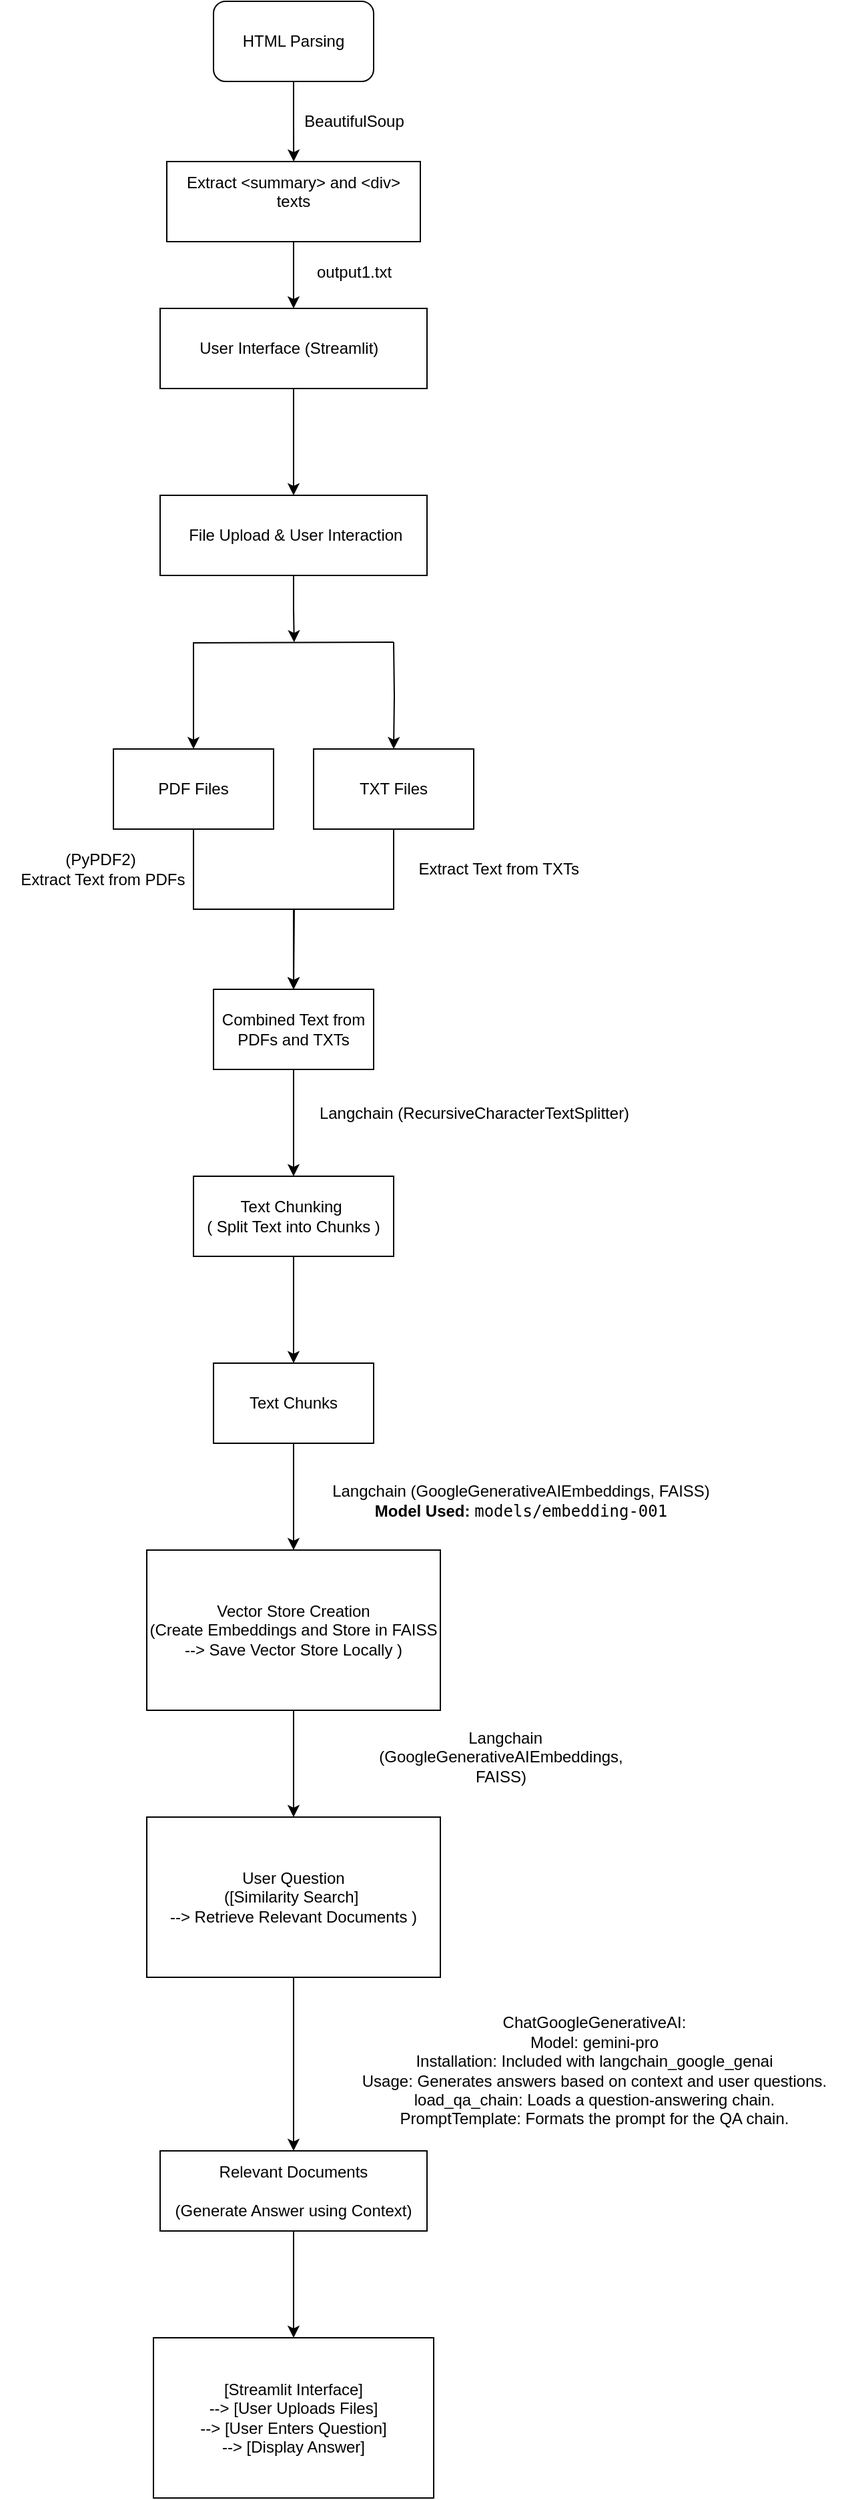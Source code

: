 <mxfile version="24.5.2" type="device">
  <diagram name="Page-1" id="zJCNUP0p3i1AfAWGumln">
    <mxGraphModel dx="2103" dy="661" grid="1" gridSize="10" guides="1" tooltips="1" connect="1" arrows="1" fold="1" page="1" pageScale="1" pageWidth="850" pageHeight="1100" math="0" shadow="0">
      <root>
        <mxCell id="0" />
        <mxCell id="1" parent="0" />
        <mxCell id="zB3Grk-c7IvwzRDL8q11-29" style="edgeStyle=orthogonalEdgeStyle;rounded=0;orthogonalLoop=1;jettySize=auto;html=1;exitX=0.5;exitY=1;exitDx=0;exitDy=0;entryX=0.5;entryY=0;entryDx=0;entryDy=0;" edge="1" parent="1" source="zB3Grk-c7IvwzRDL8q11-1" target="zB3Grk-c7IvwzRDL8q11-6">
          <mxGeometry relative="1" as="geometry" />
        </mxCell>
        <mxCell id="zB3Grk-c7IvwzRDL8q11-1" value="&lt;span class=&quot;hljs-keyword&quot;&gt;User&lt;/span&gt; Interface (Streamlit)&amp;nbsp;&amp;nbsp;" style="whiteSpace=wrap;html=1;" vertex="1" parent="1">
          <mxGeometry x="100" y="340" width="200" height="60" as="geometry" />
        </mxCell>
        <mxCell id="zB3Grk-c7IvwzRDL8q11-8" value="" style="edgeStyle=orthogonalEdgeStyle;rounded=0;orthogonalLoop=1;jettySize=auto;html=1;" edge="1" parent="1" target="zB3Grk-c7IvwzRDL8q11-7">
          <mxGeometry relative="1" as="geometry">
            <mxPoint x="275" y="590" as="sourcePoint" />
          </mxGeometry>
        </mxCell>
        <mxCell id="zB3Grk-c7IvwzRDL8q11-22" style="edgeStyle=orthogonalEdgeStyle;rounded=0;orthogonalLoop=1;jettySize=auto;html=1;exitX=0.5;exitY=1;exitDx=0;exitDy=0;entryX=0.5;entryY=0;entryDx=0;entryDy=0;" edge="1" parent="1" target="zB3Grk-c7IvwzRDL8q11-9">
          <mxGeometry relative="1" as="geometry">
            <mxPoint x="275" y="590" as="sourcePoint" />
          </mxGeometry>
        </mxCell>
        <mxCell id="zB3Grk-c7IvwzRDL8q11-24" style="edgeStyle=orthogonalEdgeStyle;rounded=0;orthogonalLoop=1;jettySize=auto;html=1;exitX=0.5;exitY=1;exitDx=0;exitDy=0;" edge="1" parent="1" source="zB3Grk-c7IvwzRDL8q11-6">
          <mxGeometry relative="1" as="geometry">
            <mxPoint x="200.412" y="590" as="targetPoint" />
          </mxGeometry>
        </mxCell>
        <mxCell id="zB3Grk-c7IvwzRDL8q11-6" value="&amp;nbsp;File Upload &lt;span class=&quot;hljs-operator&quot;&gt;&amp;amp;&lt;/span&gt; &lt;span class=&quot;hljs-keyword&quot;&gt;User&lt;/span&gt; Interaction" style="whiteSpace=wrap;html=1;" vertex="1" parent="1">
          <mxGeometry x="100" y="480" width="200" height="60" as="geometry" />
        </mxCell>
        <mxCell id="zB3Grk-c7IvwzRDL8q11-30" style="edgeStyle=orthogonalEdgeStyle;rounded=0;orthogonalLoop=1;jettySize=auto;html=1;exitX=0.5;exitY=1;exitDx=0;exitDy=0;" edge="1" parent="1" source="zB3Grk-c7IvwzRDL8q11-7">
          <mxGeometry relative="1" as="geometry">
            <mxPoint x="200" y="850" as="targetPoint" />
          </mxGeometry>
        </mxCell>
        <mxCell id="zB3Grk-c7IvwzRDL8q11-7" value="TXT Files" style="whiteSpace=wrap;html=1;" vertex="1" parent="1">
          <mxGeometry x="215" y="670" width="120" height="60" as="geometry" />
        </mxCell>
        <mxCell id="zB3Grk-c7IvwzRDL8q11-26" value="" style="edgeStyle=orthogonalEdgeStyle;rounded=0;orthogonalLoop=1;jettySize=auto;html=1;" edge="1" parent="1" source="zB3Grk-c7IvwzRDL8q11-9" target="zB3Grk-c7IvwzRDL8q11-25">
          <mxGeometry relative="1" as="geometry" />
        </mxCell>
        <mxCell id="zB3Grk-c7IvwzRDL8q11-9" value="PDF Files" style="whiteSpace=wrap;html=1;" vertex="1" parent="1">
          <mxGeometry x="65" y="670" width="120" height="60" as="geometry" />
        </mxCell>
        <mxCell id="zB3Grk-c7IvwzRDL8q11-15" style="edgeStyle=orthogonalEdgeStyle;rounded=0;orthogonalLoop=1;jettySize=auto;html=1;exitX=0.5;exitY=1;exitDx=0;exitDy=0;" edge="1" parent="1" source="zB3Grk-c7IvwzRDL8q11-14">
          <mxGeometry relative="1" as="geometry">
            <mxPoint x="200.091" y="230" as="targetPoint" />
          </mxGeometry>
        </mxCell>
        <mxCell id="zB3Grk-c7IvwzRDL8q11-14" value="HTML Parsing" style="rounded=1;whiteSpace=wrap;html=1;" vertex="1" parent="1">
          <mxGeometry x="140" y="110" width="120" height="60" as="geometry" />
        </mxCell>
        <mxCell id="zB3Grk-c7IvwzRDL8q11-21" value="" style="edgeStyle=orthogonalEdgeStyle;rounded=0;orthogonalLoop=1;jettySize=auto;html=1;" edge="1" parent="1" source="zB3Grk-c7IvwzRDL8q11-16" target="zB3Grk-c7IvwzRDL8q11-1">
          <mxGeometry relative="1" as="geometry" />
        </mxCell>
        <mxCell id="zB3Grk-c7IvwzRDL8q11-16" value="Extract &amp;lt;summary&amp;gt; and &amp;lt;div&amp;gt; texts &lt;div&gt;&lt;br/&gt;&lt;/div&gt;" style="rounded=0;whiteSpace=wrap;html=1;" vertex="1" parent="1">
          <mxGeometry x="105" y="230" width="190" height="60" as="geometry" />
        </mxCell>
        <mxCell id="zB3Grk-c7IvwzRDL8q11-17" value="BeautifulSoup" style="text;html=1;align=center;verticalAlign=middle;resizable=0;points=[];autosize=1;strokeColor=none;fillColor=none;" vertex="1" parent="1">
          <mxGeometry x="195" y="185" width="100" height="30" as="geometry" />
        </mxCell>
        <mxCell id="zB3Grk-c7IvwzRDL8q11-34" value="" style="edgeStyle=orthogonalEdgeStyle;rounded=0;orthogonalLoop=1;jettySize=auto;html=1;" edge="1" parent="1" source="zB3Grk-c7IvwzRDL8q11-25" target="zB3Grk-c7IvwzRDL8q11-33">
          <mxGeometry relative="1" as="geometry" />
        </mxCell>
        <mxCell id="zB3Grk-c7IvwzRDL8q11-25" value="Combined Text from PDFs and TXTs" style="whiteSpace=wrap;html=1;" vertex="1" parent="1">
          <mxGeometry x="140" y="850" width="120" height="60" as="geometry" />
        </mxCell>
        <mxCell id="zB3Grk-c7IvwzRDL8q11-28" value="output1.txt" style="text;html=1;align=center;verticalAlign=middle;resizable=0;points=[];autosize=1;strokeColor=none;fillColor=none;" vertex="1" parent="1">
          <mxGeometry x="205" y="298" width="80" height="30" as="geometry" />
        </mxCell>
        <mxCell id="zB3Grk-c7IvwzRDL8q11-31" value="(PyPDF2)&lt;br&gt;&amp;nbsp;Extract Text from PDFs" style="text;html=1;align=center;verticalAlign=middle;resizable=0;points=[];autosize=1;strokeColor=none;fillColor=none;" vertex="1" parent="1">
          <mxGeometry x="-20" y="740" width="150" height="40" as="geometry" />
        </mxCell>
        <mxCell id="zB3Grk-c7IvwzRDL8q11-32" value="Extract Text from TXTs&amp;nbsp;" style="text;html=1;align=center;verticalAlign=middle;resizable=0;points=[];autosize=1;strokeColor=none;fillColor=none;" vertex="1" parent="1">
          <mxGeometry x="280" y="745" width="150" height="30" as="geometry" />
        </mxCell>
        <mxCell id="zB3Grk-c7IvwzRDL8q11-38" value="" style="edgeStyle=orthogonalEdgeStyle;rounded=0;orthogonalLoop=1;jettySize=auto;html=1;" edge="1" parent="1" source="zB3Grk-c7IvwzRDL8q11-33">
          <mxGeometry relative="1" as="geometry">
            <mxPoint x="200" y="1130" as="targetPoint" />
          </mxGeometry>
        </mxCell>
        <mxCell id="zB3Grk-c7IvwzRDL8q11-33" value="Text Chunking&amp;nbsp;&lt;div&gt;( Split Text into Chunks )&lt;/div&gt;" style="whiteSpace=wrap;html=1;" vertex="1" parent="1">
          <mxGeometry x="125" y="990" width="150" height="60" as="geometry" />
        </mxCell>
        <mxCell id="zB3Grk-c7IvwzRDL8q11-35" value=" Langchain (RecursiveCharacterTextSplitter)" style="text;html=1;align=center;verticalAlign=middle;resizable=0;points=[];autosize=1;strokeColor=none;fillColor=none;" vertex="1" parent="1">
          <mxGeometry x="205" y="928" width="260" height="30" as="geometry" />
        </mxCell>
        <mxCell id="zB3Grk-c7IvwzRDL8q11-41" value="" style="edgeStyle=orthogonalEdgeStyle;rounded=0;orthogonalLoop=1;jettySize=auto;html=1;" edge="1" parent="1" source="zB3Grk-c7IvwzRDL8q11-39" target="zB3Grk-c7IvwzRDL8q11-40">
          <mxGeometry relative="1" as="geometry" />
        </mxCell>
        <mxCell id="zB3Grk-c7IvwzRDL8q11-39" value="Text Chunks" style="rounded=0;whiteSpace=wrap;html=1;" vertex="1" parent="1">
          <mxGeometry x="140" y="1130" width="120" height="60" as="geometry" />
        </mxCell>
        <mxCell id="zB3Grk-c7IvwzRDL8q11-44" value="" style="edgeStyle=orthogonalEdgeStyle;rounded=0;orthogonalLoop=1;jettySize=auto;html=1;" edge="1" parent="1" source="zB3Grk-c7IvwzRDL8q11-40" target="zB3Grk-c7IvwzRDL8q11-43">
          <mxGeometry relative="1" as="geometry" />
        </mxCell>
        <mxCell id="zB3Grk-c7IvwzRDL8q11-40" value="Vector Store Creation&lt;div&gt;(Create Embeddings and Store in FAISS &lt;br/&gt;    --&amp;gt; Save Vector Store Locally )&lt;/div&gt;" style="rounded=0;whiteSpace=wrap;html=1;" vertex="1" parent="1">
          <mxGeometry x="90" y="1270" width="220" height="120" as="geometry" />
        </mxCell>
        <mxCell id="zB3Grk-c7IvwzRDL8q11-42" value="Langchain (GoogleGenerativeAIEmbeddings, FAISS)&lt;div&gt;&lt;strong&gt;Model Used:&lt;/strong&gt; &lt;code&gt;models/embedding-001&lt;/code&gt;&lt;br&gt;&lt;/div&gt;" style="text;html=1;align=center;verticalAlign=middle;resizable=0;points=[];autosize=1;strokeColor=none;fillColor=none;" vertex="1" parent="1">
          <mxGeometry x="215" y="1213" width="310" height="40" as="geometry" />
        </mxCell>
        <mxCell id="zB3Grk-c7IvwzRDL8q11-47" value="" style="edgeStyle=orthogonalEdgeStyle;rounded=0;orthogonalLoop=1;jettySize=auto;html=1;" edge="1" parent="1" source="zB3Grk-c7IvwzRDL8q11-43" target="zB3Grk-c7IvwzRDL8q11-46">
          <mxGeometry relative="1" as="geometry" />
        </mxCell>
        <mxCell id="zB3Grk-c7IvwzRDL8q11-43" value="User Question&lt;div&gt;([Similarity Search]&amp;nbsp;&lt;/div&gt;&lt;div&gt;--&amp;gt; Retrieve Relevant Documents )&lt;/div&gt;" style="rounded=0;whiteSpace=wrap;html=1;" vertex="1" parent="1">
          <mxGeometry x="90" y="1470" width="220" height="120" as="geometry" />
        </mxCell>
        <mxCell id="zB3Grk-c7IvwzRDL8q11-45" value="&lt;span style=&quot;text-wrap: wrap;&quot;&gt;&amp;nbsp; Langchain (GoogleGenerativeAIEmbeddings, FAISS)&lt;/span&gt;" style="text;html=1;align=center;verticalAlign=middle;resizable=0;points=[];autosize=1;strokeColor=none;fillColor=none;" vertex="1" parent="1">
          <mxGeometry x="200" y="1410" width="310" height="30" as="geometry" />
        </mxCell>
        <mxCell id="zB3Grk-c7IvwzRDL8q11-50" value="" style="edgeStyle=orthogonalEdgeStyle;rounded=0;orthogonalLoop=1;jettySize=auto;html=1;" edge="1" parent="1" source="zB3Grk-c7IvwzRDL8q11-46" target="zB3Grk-c7IvwzRDL8q11-49">
          <mxGeometry relative="1" as="geometry" />
        </mxCell>
        <mxCell id="zB3Grk-c7IvwzRDL8q11-46" value="Relevant Documents&lt;div&gt;&lt;br&gt;(Generate Answer using Context)&lt;/div&gt;" style="whiteSpace=wrap;html=1;rounded=0;" vertex="1" parent="1">
          <mxGeometry x="100" y="1720" width="200" height="60" as="geometry" />
        </mxCell>
        <mxCell id="zB3Grk-c7IvwzRDL8q11-48" value="&lt;div&gt;ChatGoogleGenerativeAI:&lt;/div&gt;&lt;div&gt;Model: gemini-pro&lt;/div&gt;&lt;div&gt;Installation: Included with langchain_google_genai&lt;/div&gt;&lt;div&gt;Usage: Generates answers based on context and user questions.&lt;/div&gt;&lt;div&gt;load_qa_chain: Loads a question-answering chain.&lt;/div&gt;&lt;div&gt;PromptTemplate: Formats the prompt for the QA chain.&lt;/div&gt;" style="text;html=1;align=center;verticalAlign=middle;resizable=0;points=[];autosize=1;strokeColor=none;fillColor=none;" vertex="1" parent="1">
          <mxGeometry x="240" y="1610" width="370" height="100" as="geometry" />
        </mxCell>
        <mxCell id="zB3Grk-c7IvwzRDL8q11-49" value="[Streamlit Interface] &lt;br/&gt;    --&amp;gt; [User Uploads Files]&lt;br/&gt;    --&amp;gt; [User Enters Question]&lt;br/&gt;    --&amp;gt; [Display Answer]" style="rounded=0;whiteSpace=wrap;html=1;" vertex="1" parent="1">
          <mxGeometry x="95" y="1860" width="210" height="120" as="geometry" />
        </mxCell>
      </root>
    </mxGraphModel>
  </diagram>
</mxfile>
